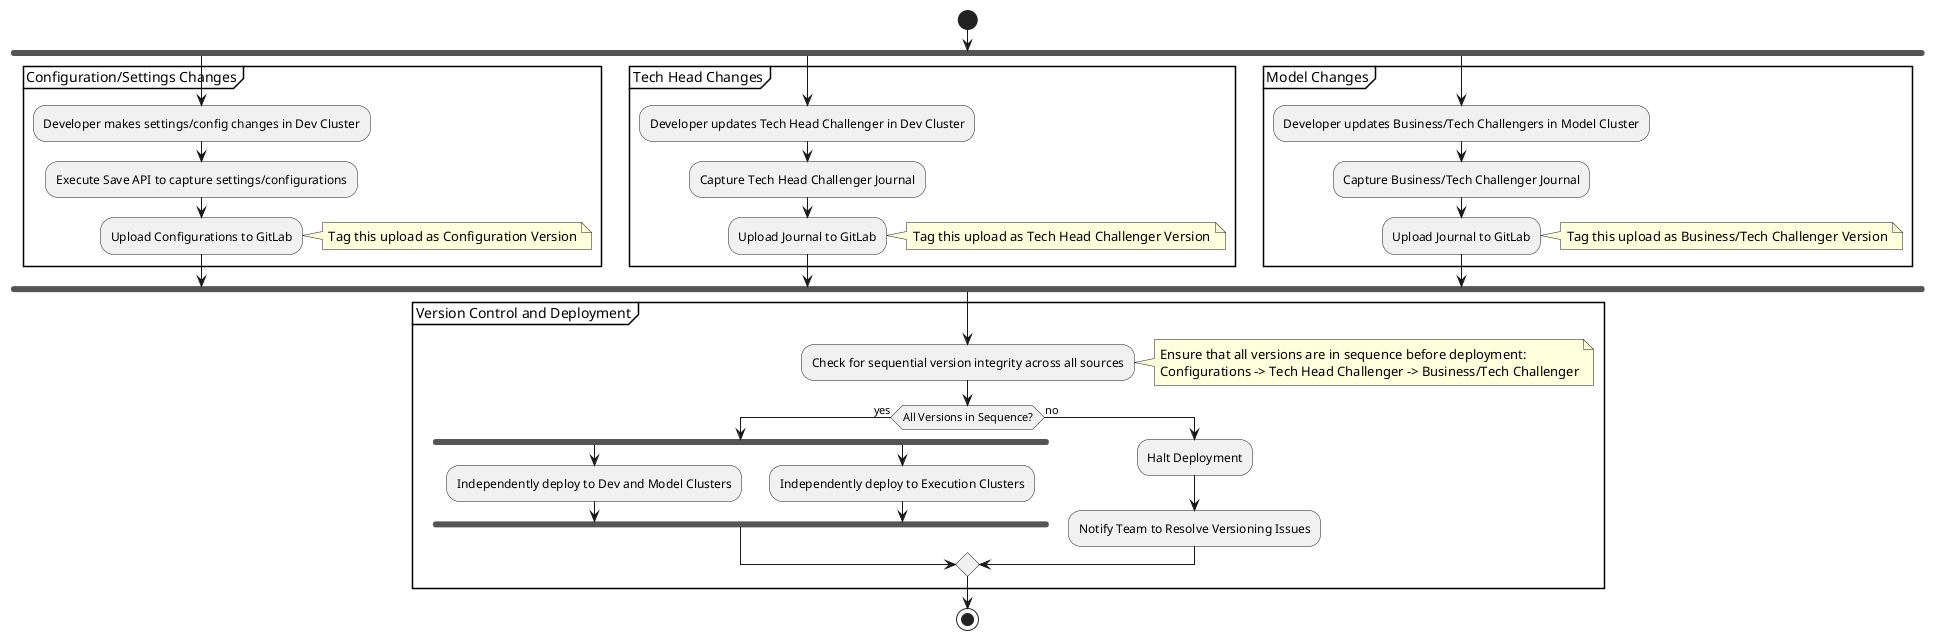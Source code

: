 @startuml
start

' Define split for parallel tasks
fork
    partition "Configuration/Settings Changes" {
        :Developer makes settings/config changes in Dev Cluster;
        :Execute Save API to capture settings/configurations;
        :Upload Configurations to GitLab;
        note right
            Tag this upload as Configuration Version
        end note
    }
fork again
    partition "Tech Head Changes" {
        :Developer updates Tech Head Challenger in Dev Cluster;
        :Capture Tech Head Challenger Journal;
        :Upload Journal to GitLab;
        note right
            Tag this upload as Tech Head Challenger Version
        end note
    }
fork again
    partition "Model Changes" {
        :Developer updates Business/Tech Challengers in Model Cluster;
        :Capture Business/Tech Challenger Journal;
        :Upload Journal to GitLab;
        note right
            Tag this upload as Business/Tech Challenger Version
        end note
    }
end fork

' Version control and deployment check
partition "Version Control and Deployment" {
    :Check for sequential version integrity across all sources;
    note right
        Ensure that all versions are in sequence before deployment:
        Configurations -> Tech Head Challenger -> Business/Tech Challenger
    end note
    if (All Versions in Sequence?) then (yes)
        fork
            :Independently deploy to Dev and Model Clusters;
        fork again
            :Independently deploy to Execution Clusters;
        end fork
    else (no)
        :Halt Deployment;
        :Notify Team to Resolve Versioning Issues;
    endif
}

stop
@enduml

